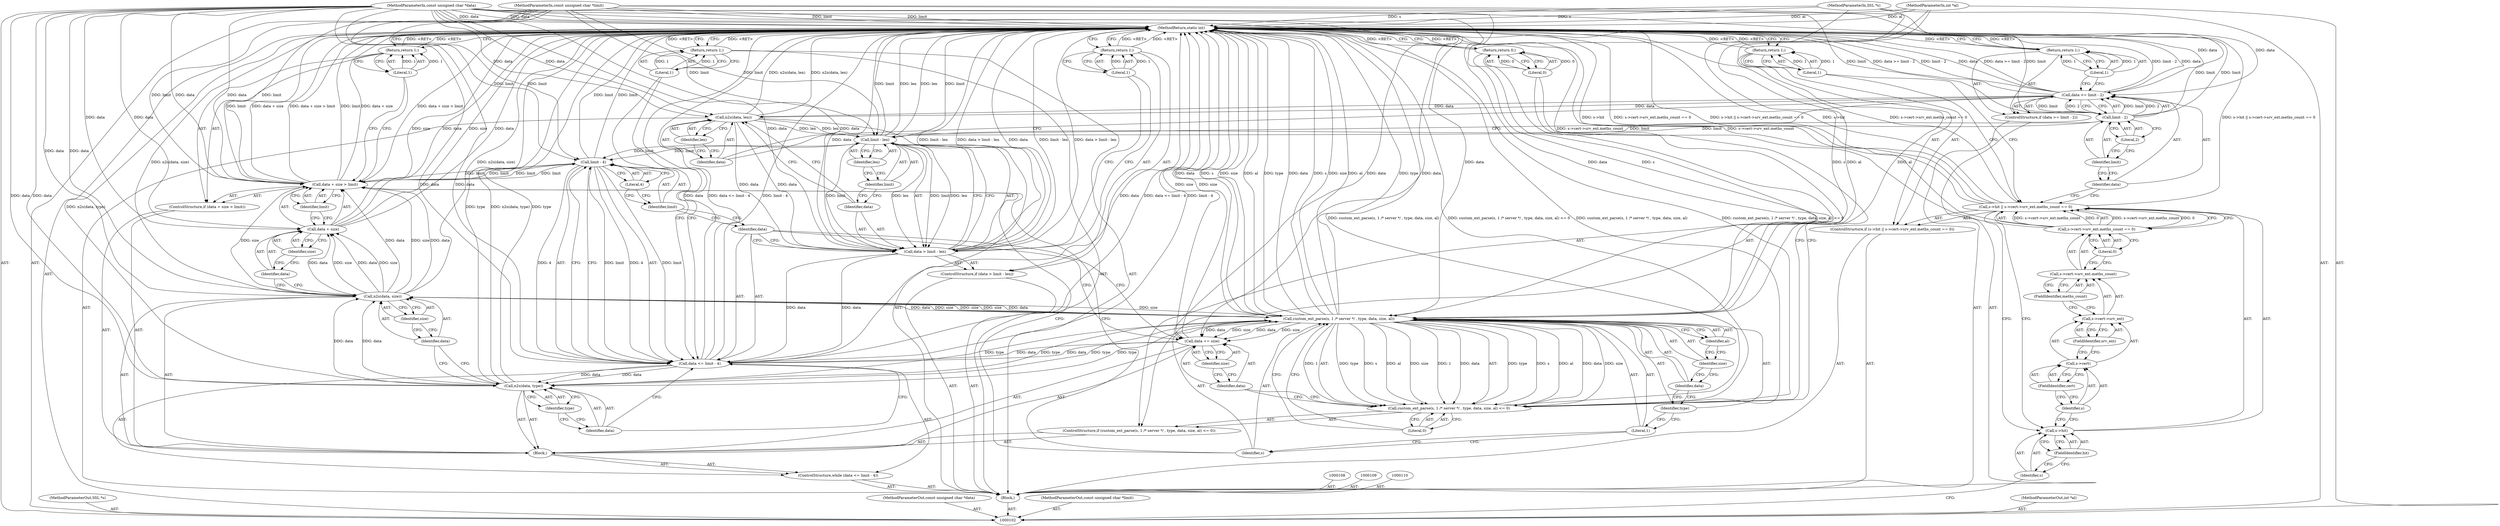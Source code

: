 digraph "1_openssl_a004e72b95835136d3f1ea90517f706c24c03da7_2" {
"1000184" [label="(MethodReturn,static int)"];
"1000103" [label="(MethodParameterIn,SSL *s)"];
"1000257" [label="(MethodParameterOut,SSL *s)"];
"1000130" [label="(Call,limit - 2)"];
"1000131" [label="(Identifier,limit)"];
"1000132" [label="(Literal,2)"];
"1000127" [label="(ControlStructure,if (data >= limit - 2))"];
"1000128" [label="(Call,data >= limit - 2)"];
"1000129" [label="(Identifier,data)"];
"1000134" [label="(Literal,1)"];
"1000133" [label="(Return,return 1;)"];
"1000137" [label="(Identifier,len)"];
"1000135" [label="(Call,n2s(data, len))"];
"1000136" [label="(Identifier,data)"];
"1000141" [label="(Call,limit - len)"];
"1000142" [label="(Identifier,limit)"];
"1000143" [label="(Identifier,len)"];
"1000138" [label="(ControlStructure,if (data > limit - len))"];
"1000139" [label="(Call,data > limit - len)"];
"1000140" [label="(Identifier,data)"];
"1000145" [label="(Literal,1)"];
"1000144" [label="(Return,return 1;)"];
"1000147" [label="(Call,data <= limit - 4)"];
"1000148" [label="(Identifier,data)"];
"1000149" [label="(Call,limit - 4)"];
"1000150" [label="(Identifier,limit)"];
"1000151" [label="(Literal,4)"];
"1000152" [label="(Block,)"];
"1000146" [label="(ControlStructure,while (data <= limit - 4))"];
"1000154" [label="(Identifier,data)"];
"1000155" [label="(Identifier,type)"];
"1000153" [label="(Call,n2s(data, type))"];
"1000104" [label="(MethodParameterIn,const unsigned char *data)"];
"1000258" [label="(MethodParameterOut,const unsigned char *data)"];
"1000157" [label="(Identifier,data)"];
"1000158" [label="(Identifier,size)"];
"1000156" [label="(Call,n2s(data, size))"];
"1000160" [label="(Call,data + size > limit)"];
"1000161" [label="(Call,data + size)"];
"1000162" [label="(Identifier,data)"];
"1000163" [label="(Identifier,size)"];
"1000164" [label="(Identifier,limit)"];
"1000159" [label="(ControlStructure,if (data + size > limit))"];
"1000165" [label="(Return,return 1;)"];
"1000166" [label="(Literal,1)"];
"1000168" [label="(Call,custom_ext_parse(s, 1 /* server */ , type, data, size, al) <= 0)"];
"1000169" [label="(Call,custom_ext_parse(s, 1 /* server */ , type, data, size, al))"];
"1000170" [label="(Identifier,s)"];
"1000171" [label="(Literal,1)"];
"1000172" [label="(Identifier,type)"];
"1000173" [label="(Identifier,data)"];
"1000174" [label="(Identifier,size)"];
"1000175" [label="(Identifier,al)"];
"1000176" [label="(Literal,0)"];
"1000167" [label="(ControlStructure,if (custom_ext_parse(s, 1 /* server */ , type, data, size, al) <= 0))"];
"1000177" [label="(Return,return 0;)"];
"1000178" [label="(Literal,0)"];
"1000181" [label="(Identifier,size)"];
"1000179" [label="(Call,data += size)"];
"1000180" [label="(Identifier,data)"];
"1000105" [label="(MethodParameterIn,const unsigned char *limit)"];
"1000259" [label="(MethodParameterOut,const unsigned char *limit)"];
"1000183" [label="(Literal,1)"];
"1000182" [label="(Return,return 1;)"];
"1000106" [label="(MethodParameterIn,int *al)"];
"1000260" [label="(MethodParameterOut,int *al)"];
"1000107" [label="(Block,)"];
"1000115" [label="(FieldIdentifier,hit)"];
"1000116" [label="(Call,s->cert->srv_ext.meths_count == 0)"];
"1000117" [label="(Call,s->cert->srv_ext.meths_count)"];
"1000118" [label="(Call,s->cert->srv_ext)"];
"1000119" [label="(Call,s->cert)"];
"1000120" [label="(Identifier,s)"];
"1000121" [label="(FieldIdentifier,cert)"];
"1000122" [label="(FieldIdentifier,srv_ext)"];
"1000123" [label="(FieldIdentifier,meths_count)"];
"1000111" [label="(ControlStructure,if (s->hit || s->cert->srv_ext.meths_count == 0))"];
"1000124" [label="(Literal,0)"];
"1000112" [label="(Call,s->hit || s->cert->srv_ext.meths_count == 0)"];
"1000113" [label="(Call,s->hit)"];
"1000114" [label="(Identifier,s)"];
"1000126" [label="(Literal,1)"];
"1000125" [label="(Return,return 1;)"];
"1000184" -> "1000102"  [label="AST: "];
"1000184" -> "1000125"  [label="CFG: "];
"1000184" -> "1000133"  [label="CFG: "];
"1000184" -> "1000144"  [label="CFG: "];
"1000184" -> "1000165"  [label="CFG: "];
"1000184" -> "1000177"  [label="CFG: "];
"1000184" -> "1000182"  [label="CFG: "];
"1000165" -> "1000184"  [label="DDG: <RET>"];
"1000144" -> "1000184"  [label="DDG: <RET>"];
"1000116" -> "1000184"  [label="DDG: s->cert->srv_ext.meths_count"];
"1000168" -> "1000184"  [label="DDG: custom_ext_parse(s, 1 /* server */ , type, data, size, al)"];
"1000168" -> "1000184"  [label="DDG: custom_ext_parse(s, 1 /* server */ , type, data, size, al) <= 0"];
"1000105" -> "1000184"  [label="DDG: limit"];
"1000160" -> "1000184"  [label="DDG: data + size > limit"];
"1000160" -> "1000184"  [label="DDG: limit"];
"1000160" -> "1000184"  [label="DDG: data + size"];
"1000139" -> "1000184"  [label="DDG: data"];
"1000139" -> "1000184"  [label="DDG: limit - len"];
"1000139" -> "1000184"  [label="DDG: data > limit - len"];
"1000179" -> "1000184"  [label="DDG: size"];
"1000153" -> "1000184"  [label="DDG: n2s(data, type)"];
"1000153" -> "1000184"  [label="DDG: type"];
"1000112" -> "1000184"  [label="DDG: s->hit || s->cert->srv_ext.meths_count == 0"];
"1000112" -> "1000184"  [label="DDG: s->hit"];
"1000112" -> "1000184"  [label="DDG: s->cert->srv_ext.meths_count == 0"];
"1000141" -> "1000184"  [label="DDG: len"];
"1000141" -> "1000184"  [label="DDG: limit"];
"1000130" -> "1000184"  [label="DDG: limit"];
"1000128" -> "1000184"  [label="DDG: limit - 2"];
"1000128" -> "1000184"  [label="DDG: data"];
"1000128" -> "1000184"  [label="DDG: data >= limit - 2"];
"1000169" -> "1000184"  [label="DDG: type"];
"1000169" -> "1000184"  [label="DDG: data"];
"1000169" -> "1000184"  [label="DDG: s"];
"1000169" -> "1000184"  [label="DDG: size"];
"1000169" -> "1000184"  [label="DDG: al"];
"1000104" -> "1000184"  [label="DDG: data"];
"1000103" -> "1000184"  [label="DDG: s"];
"1000147" -> "1000184"  [label="DDG: limit - 4"];
"1000147" -> "1000184"  [label="DDG: data"];
"1000147" -> "1000184"  [label="DDG: data <= limit - 4"];
"1000135" -> "1000184"  [label="DDG: n2s(data, len)"];
"1000149" -> "1000184"  [label="DDG: limit"];
"1000156" -> "1000184"  [label="DDG: n2s(data, size)"];
"1000161" -> "1000184"  [label="DDG: size"];
"1000161" -> "1000184"  [label="DDG: data"];
"1000106" -> "1000184"  [label="DDG: al"];
"1000125" -> "1000184"  [label="DDG: <RET>"];
"1000133" -> "1000184"  [label="DDG: <RET>"];
"1000177" -> "1000184"  [label="DDG: <RET>"];
"1000182" -> "1000184"  [label="DDG: <RET>"];
"1000103" -> "1000102"  [label="AST: "];
"1000103" -> "1000184"  [label="DDG: s"];
"1000103" -> "1000169"  [label="DDG: s"];
"1000257" -> "1000102"  [label="AST: "];
"1000130" -> "1000128"  [label="AST: "];
"1000130" -> "1000132"  [label="CFG: "];
"1000131" -> "1000130"  [label="AST: "];
"1000132" -> "1000130"  [label="AST: "];
"1000128" -> "1000130"  [label="CFG: "];
"1000130" -> "1000184"  [label="DDG: limit"];
"1000130" -> "1000128"  [label="DDG: limit"];
"1000130" -> "1000128"  [label="DDG: 2"];
"1000105" -> "1000130"  [label="DDG: limit"];
"1000130" -> "1000141"  [label="DDG: limit"];
"1000131" -> "1000130"  [label="AST: "];
"1000131" -> "1000129"  [label="CFG: "];
"1000132" -> "1000131"  [label="CFG: "];
"1000132" -> "1000130"  [label="AST: "];
"1000132" -> "1000131"  [label="CFG: "];
"1000130" -> "1000132"  [label="CFG: "];
"1000127" -> "1000107"  [label="AST: "];
"1000128" -> "1000127"  [label="AST: "];
"1000133" -> "1000127"  [label="AST: "];
"1000128" -> "1000127"  [label="AST: "];
"1000128" -> "1000130"  [label="CFG: "];
"1000129" -> "1000128"  [label="AST: "];
"1000130" -> "1000128"  [label="AST: "];
"1000134" -> "1000128"  [label="CFG: "];
"1000136" -> "1000128"  [label="CFG: "];
"1000128" -> "1000184"  [label="DDG: limit - 2"];
"1000128" -> "1000184"  [label="DDG: data"];
"1000128" -> "1000184"  [label="DDG: data >= limit - 2"];
"1000104" -> "1000128"  [label="DDG: data"];
"1000130" -> "1000128"  [label="DDG: limit"];
"1000130" -> "1000128"  [label="DDG: 2"];
"1000128" -> "1000135"  [label="DDG: data"];
"1000129" -> "1000128"  [label="AST: "];
"1000129" -> "1000112"  [label="CFG: "];
"1000131" -> "1000129"  [label="CFG: "];
"1000134" -> "1000133"  [label="AST: "];
"1000134" -> "1000128"  [label="CFG: "];
"1000133" -> "1000134"  [label="CFG: "];
"1000134" -> "1000133"  [label="DDG: 1"];
"1000133" -> "1000127"  [label="AST: "];
"1000133" -> "1000134"  [label="CFG: "];
"1000134" -> "1000133"  [label="AST: "];
"1000184" -> "1000133"  [label="CFG: "];
"1000133" -> "1000184"  [label="DDG: <RET>"];
"1000134" -> "1000133"  [label="DDG: 1"];
"1000137" -> "1000135"  [label="AST: "];
"1000137" -> "1000136"  [label="CFG: "];
"1000135" -> "1000137"  [label="CFG: "];
"1000135" -> "1000107"  [label="AST: "];
"1000135" -> "1000137"  [label="CFG: "];
"1000136" -> "1000135"  [label="AST: "];
"1000137" -> "1000135"  [label="AST: "];
"1000140" -> "1000135"  [label="CFG: "];
"1000135" -> "1000184"  [label="DDG: n2s(data, len)"];
"1000128" -> "1000135"  [label="DDG: data"];
"1000104" -> "1000135"  [label="DDG: data"];
"1000135" -> "1000139"  [label="DDG: data"];
"1000135" -> "1000141"  [label="DDG: len"];
"1000136" -> "1000135"  [label="AST: "];
"1000136" -> "1000128"  [label="CFG: "];
"1000137" -> "1000136"  [label="CFG: "];
"1000141" -> "1000139"  [label="AST: "];
"1000141" -> "1000143"  [label="CFG: "];
"1000142" -> "1000141"  [label="AST: "];
"1000143" -> "1000141"  [label="AST: "];
"1000139" -> "1000141"  [label="CFG: "];
"1000141" -> "1000184"  [label="DDG: len"];
"1000141" -> "1000184"  [label="DDG: limit"];
"1000141" -> "1000139"  [label="DDG: limit"];
"1000141" -> "1000139"  [label="DDG: len"];
"1000130" -> "1000141"  [label="DDG: limit"];
"1000105" -> "1000141"  [label="DDG: limit"];
"1000135" -> "1000141"  [label="DDG: len"];
"1000141" -> "1000149"  [label="DDG: limit"];
"1000142" -> "1000141"  [label="AST: "];
"1000142" -> "1000140"  [label="CFG: "];
"1000143" -> "1000142"  [label="CFG: "];
"1000143" -> "1000141"  [label="AST: "];
"1000143" -> "1000142"  [label="CFG: "];
"1000141" -> "1000143"  [label="CFG: "];
"1000138" -> "1000107"  [label="AST: "];
"1000139" -> "1000138"  [label="AST: "];
"1000144" -> "1000138"  [label="AST: "];
"1000139" -> "1000138"  [label="AST: "];
"1000139" -> "1000141"  [label="CFG: "];
"1000140" -> "1000139"  [label="AST: "];
"1000141" -> "1000139"  [label="AST: "];
"1000145" -> "1000139"  [label="CFG: "];
"1000148" -> "1000139"  [label="CFG: "];
"1000139" -> "1000184"  [label="DDG: data"];
"1000139" -> "1000184"  [label="DDG: limit - len"];
"1000139" -> "1000184"  [label="DDG: data > limit - len"];
"1000135" -> "1000139"  [label="DDG: data"];
"1000104" -> "1000139"  [label="DDG: data"];
"1000141" -> "1000139"  [label="DDG: limit"];
"1000141" -> "1000139"  [label="DDG: len"];
"1000139" -> "1000147"  [label="DDG: data"];
"1000140" -> "1000139"  [label="AST: "];
"1000140" -> "1000135"  [label="CFG: "];
"1000142" -> "1000140"  [label="CFG: "];
"1000145" -> "1000144"  [label="AST: "];
"1000145" -> "1000139"  [label="CFG: "];
"1000144" -> "1000145"  [label="CFG: "];
"1000145" -> "1000144"  [label="DDG: 1"];
"1000144" -> "1000138"  [label="AST: "];
"1000144" -> "1000145"  [label="CFG: "];
"1000145" -> "1000144"  [label="AST: "];
"1000184" -> "1000144"  [label="CFG: "];
"1000144" -> "1000184"  [label="DDG: <RET>"];
"1000145" -> "1000144"  [label="DDG: 1"];
"1000147" -> "1000146"  [label="AST: "];
"1000147" -> "1000149"  [label="CFG: "];
"1000148" -> "1000147"  [label="AST: "];
"1000149" -> "1000147"  [label="AST: "];
"1000154" -> "1000147"  [label="CFG: "];
"1000183" -> "1000147"  [label="CFG: "];
"1000147" -> "1000184"  [label="DDG: limit - 4"];
"1000147" -> "1000184"  [label="DDG: data"];
"1000147" -> "1000184"  [label="DDG: data <= limit - 4"];
"1000139" -> "1000147"  [label="DDG: data"];
"1000179" -> "1000147"  [label="DDG: data"];
"1000104" -> "1000147"  [label="DDG: data"];
"1000149" -> "1000147"  [label="DDG: limit"];
"1000149" -> "1000147"  [label="DDG: 4"];
"1000147" -> "1000153"  [label="DDG: data"];
"1000148" -> "1000147"  [label="AST: "];
"1000148" -> "1000179"  [label="CFG: "];
"1000148" -> "1000139"  [label="CFG: "];
"1000150" -> "1000148"  [label="CFG: "];
"1000149" -> "1000147"  [label="AST: "];
"1000149" -> "1000151"  [label="CFG: "];
"1000150" -> "1000149"  [label="AST: "];
"1000151" -> "1000149"  [label="AST: "];
"1000147" -> "1000149"  [label="CFG: "];
"1000149" -> "1000184"  [label="DDG: limit"];
"1000149" -> "1000147"  [label="DDG: limit"];
"1000149" -> "1000147"  [label="DDG: 4"];
"1000160" -> "1000149"  [label="DDG: limit"];
"1000141" -> "1000149"  [label="DDG: limit"];
"1000105" -> "1000149"  [label="DDG: limit"];
"1000149" -> "1000160"  [label="DDG: limit"];
"1000150" -> "1000149"  [label="AST: "];
"1000150" -> "1000148"  [label="CFG: "];
"1000151" -> "1000150"  [label="CFG: "];
"1000151" -> "1000149"  [label="AST: "];
"1000151" -> "1000150"  [label="CFG: "];
"1000149" -> "1000151"  [label="CFG: "];
"1000152" -> "1000146"  [label="AST: "];
"1000153" -> "1000152"  [label="AST: "];
"1000156" -> "1000152"  [label="AST: "];
"1000159" -> "1000152"  [label="AST: "];
"1000167" -> "1000152"  [label="AST: "];
"1000179" -> "1000152"  [label="AST: "];
"1000146" -> "1000107"  [label="AST: "];
"1000147" -> "1000146"  [label="AST: "];
"1000152" -> "1000146"  [label="AST: "];
"1000154" -> "1000153"  [label="AST: "];
"1000154" -> "1000147"  [label="CFG: "];
"1000155" -> "1000154"  [label="CFG: "];
"1000155" -> "1000153"  [label="AST: "];
"1000155" -> "1000154"  [label="CFG: "];
"1000153" -> "1000155"  [label="CFG: "];
"1000153" -> "1000152"  [label="AST: "];
"1000153" -> "1000155"  [label="CFG: "];
"1000154" -> "1000153"  [label="AST: "];
"1000155" -> "1000153"  [label="AST: "];
"1000157" -> "1000153"  [label="CFG: "];
"1000153" -> "1000184"  [label="DDG: n2s(data, type)"];
"1000153" -> "1000184"  [label="DDG: type"];
"1000147" -> "1000153"  [label="DDG: data"];
"1000104" -> "1000153"  [label="DDG: data"];
"1000169" -> "1000153"  [label="DDG: type"];
"1000153" -> "1000156"  [label="DDG: data"];
"1000153" -> "1000169"  [label="DDG: type"];
"1000104" -> "1000102"  [label="AST: "];
"1000104" -> "1000184"  [label="DDG: data"];
"1000104" -> "1000128"  [label="DDG: data"];
"1000104" -> "1000135"  [label="DDG: data"];
"1000104" -> "1000139"  [label="DDG: data"];
"1000104" -> "1000147"  [label="DDG: data"];
"1000104" -> "1000153"  [label="DDG: data"];
"1000104" -> "1000156"  [label="DDG: data"];
"1000104" -> "1000160"  [label="DDG: data"];
"1000104" -> "1000161"  [label="DDG: data"];
"1000104" -> "1000169"  [label="DDG: data"];
"1000104" -> "1000179"  [label="DDG: data"];
"1000258" -> "1000102"  [label="AST: "];
"1000157" -> "1000156"  [label="AST: "];
"1000157" -> "1000153"  [label="CFG: "];
"1000158" -> "1000157"  [label="CFG: "];
"1000158" -> "1000156"  [label="AST: "];
"1000158" -> "1000157"  [label="CFG: "];
"1000156" -> "1000158"  [label="CFG: "];
"1000156" -> "1000152"  [label="AST: "];
"1000156" -> "1000158"  [label="CFG: "];
"1000157" -> "1000156"  [label="AST: "];
"1000158" -> "1000156"  [label="AST: "];
"1000162" -> "1000156"  [label="CFG: "];
"1000156" -> "1000184"  [label="DDG: n2s(data, size)"];
"1000153" -> "1000156"  [label="DDG: data"];
"1000104" -> "1000156"  [label="DDG: data"];
"1000169" -> "1000156"  [label="DDG: size"];
"1000156" -> "1000160"  [label="DDG: data"];
"1000156" -> "1000160"  [label="DDG: size"];
"1000156" -> "1000161"  [label="DDG: data"];
"1000156" -> "1000161"  [label="DDG: size"];
"1000156" -> "1000169"  [label="DDG: data"];
"1000156" -> "1000169"  [label="DDG: size"];
"1000160" -> "1000159"  [label="AST: "];
"1000160" -> "1000164"  [label="CFG: "];
"1000161" -> "1000160"  [label="AST: "];
"1000164" -> "1000160"  [label="AST: "];
"1000166" -> "1000160"  [label="CFG: "];
"1000170" -> "1000160"  [label="CFG: "];
"1000160" -> "1000184"  [label="DDG: data + size > limit"];
"1000160" -> "1000184"  [label="DDG: limit"];
"1000160" -> "1000184"  [label="DDG: data + size"];
"1000160" -> "1000149"  [label="DDG: limit"];
"1000156" -> "1000160"  [label="DDG: data"];
"1000156" -> "1000160"  [label="DDG: size"];
"1000104" -> "1000160"  [label="DDG: data"];
"1000149" -> "1000160"  [label="DDG: limit"];
"1000105" -> "1000160"  [label="DDG: limit"];
"1000161" -> "1000160"  [label="AST: "];
"1000161" -> "1000163"  [label="CFG: "];
"1000162" -> "1000161"  [label="AST: "];
"1000163" -> "1000161"  [label="AST: "];
"1000164" -> "1000161"  [label="CFG: "];
"1000161" -> "1000184"  [label="DDG: size"];
"1000161" -> "1000184"  [label="DDG: data"];
"1000156" -> "1000161"  [label="DDG: data"];
"1000156" -> "1000161"  [label="DDG: size"];
"1000104" -> "1000161"  [label="DDG: data"];
"1000162" -> "1000161"  [label="AST: "];
"1000162" -> "1000156"  [label="CFG: "];
"1000163" -> "1000162"  [label="CFG: "];
"1000163" -> "1000161"  [label="AST: "];
"1000163" -> "1000162"  [label="CFG: "];
"1000161" -> "1000163"  [label="CFG: "];
"1000164" -> "1000160"  [label="AST: "];
"1000164" -> "1000161"  [label="CFG: "];
"1000160" -> "1000164"  [label="CFG: "];
"1000159" -> "1000152"  [label="AST: "];
"1000160" -> "1000159"  [label="AST: "];
"1000165" -> "1000159"  [label="AST: "];
"1000165" -> "1000159"  [label="AST: "];
"1000165" -> "1000166"  [label="CFG: "];
"1000166" -> "1000165"  [label="AST: "];
"1000184" -> "1000165"  [label="CFG: "];
"1000165" -> "1000184"  [label="DDG: <RET>"];
"1000166" -> "1000165"  [label="DDG: 1"];
"1000166" -> "1000165"  [label="AST: "];
"1000166" -> "1000160"  [label="CFG: "];
"1000165" -> "1000166"  [label="CFG: "];
"1000166" -> "1000165"  [label="DDG: 1"];
"1000168" -> "1000167"  [label="AST: "];
"1000168" -> "1000176"  [label="CFG: "];
"1000169" -> "1000168"  [label="AST: "];
"1000176" -> "1000168"  [label="AST: "];
"1000178" -> "1000168"  [label="CFG: "];
"1000180" -> "1000168"  [label="CFG: "];
"1000168" -> "1000184"  [label="DDG: custom_ext_parse(s, 1 /* server */ , type, data, size, al)"];
"1000168" -> "1000184"  [label="DDG: custom_ext_parse(s, 1 /* server */ , type, data, size, al) <= 0"];
"1000169" -> "1000168"  [label="DDG: type"];
"1000169" -> "1000168"  [label="DDG: s"];
"1000169" -> "1000168"  [label="DDG: al"];
"1000169" -> "1000168"  [label="DDG: size"];
"1000169" -> "1000168"  [label="DDG: 1"];
"1000169" -> "1000168"  [label="DDG: data"];
"1000169" -> "1000168"  [label="AST: "];
"1000169" -> "1000175"  [label="CFG: "];
"1000170" -> "1000169"  [label="AST: "];
"1000171" -> "1000169"  [label="AST: "];
"1000172" -> "1000169"  [label="AST: "];
"1000173" -> "1000169"  [label="AST: "];
"1000174" -> "1000169"  [label="AST: "];
"1000175" -> "1000169"  [label="AST: "];
"1000176" -> "1000169"  [label="CFG: "];
"1000169" -> "1000184"  [label="DDG: type"];
"1000169" -> "1000184"  [label="DDG: data"];
"1000169" -> "1000184"  [label="DDG: s"];
"1000169" -> "1000184"  [label="DDG: size"];
"1000169" -> "1000184"  [label="DDG: al"];
"1000169" -> "1000153"  [label="DDG: type"];
"1000169" -> "1000156"  [label="DDG: size"];
"1000169" -> "1000168"  [label="DDG: type"];
"1000169" -> "1000168"  [label="DDG: s"];
"1000169" -> "1000168"  [label="DDG: al"];
"1000169" -> "1000168"  [label="DDG: size"];
"1000169" -> "1000168"  [label="DDG: 1"];
"1000169" -> "1000168"  [label="DDG: data"];
"1000103" -> "1000169"  [label="DDG: s"];
"1000153" -> "1000169"  [label="DDG: type"];
"1000104" -> "1000169"  [label="DDG: data"];
"1000156" -> "1000169"  [label="DDG: data"];
"1000156" -> "1000169"  [label="DDG: size"];
"1000106" -> "1000169"  [label="DDG: al"];
"1000169" -> "1000179"  [label="DDG: size"];
"1000169" -> "1000179"  [label="DDG: data"];
"1000170" -> "1000169"  [label="AST: "];
"1000170" -> "1000160"  [label="CFG: "];
"1000171" -> "1000170"  [label="CFG: "];
"1000171" -> "1000169"  [label="AST: "];
"1000171" -> "1000170"  [label="CFG: "];
"1000172" -> "1000171"  [label="CFG: "];
"1000172" -> "1000169"  [label="AST: "];
"1000172" -> "1000171"  [label="CFG: "];
"1000173" -> "1000172"  [label="CFG: "];
"1000173" -> "1000169"  [label="AST: "];
"1000173" -> "1000172"  [label="CFG: "];
"1000174" -> "1000173"  [label="CFG: "];
"1000174" -> "1000169"  [label="AST: "];
"1000174" -> "1000173"  [label="CFG: "];
"1000175" -> "1000174"  [label="CFG: "];
"1000175" -> "1000169"  [label="AST: "];
"1000175" -> "1000174"  [label="CFG: "];
"1000169" -> "1000175"  [label="CFG: "];
"1000176" -> "1000168"  [label="AST: "];
"1000176" -> "1000169"  [label="CFG: "];
"1000168" -> "1000176"  [label="CFG: "];
"1000167" -> "1000152"  [label="AST: "];
"1000168" -> "1000167"  [label="AST: "];
"1000177" -> "1000167"  [label="AST: "];
"1000177" -> "1000167"  [label="AST: "];
"1000177" -> "1000178"  [label="CFG: "];
"1000178" -> "1000177"  [label="AST: "];
"1000184" -> "1000177"  [label="CFG: "];
"1000177" -> "1000184"  [label="DDG: <RET>"];
"1000178" -> "1000177"  [label="DDG: 0"];
"1000178" -> "1000177"  [label="AST: "];
"1000178" -> "1000168"  [label="CFG: "];
"1000177" -> "1000178"  [label="CFG: "];
"1000178" -> "1000177"  [label="DDG: 0"];
"1000181" -> "1000179"  [label="AST: "];
"1000181" -> "1000180"  [label="CFG: "];
"1000179" -> "1000181"  [label="CFG: "];
"1000179" -> "1000152"  [label="AST: "];
"1000179" -> "1000181"  [label="CFG: "];
"1000180" -> "1000179"  [label="AST: "];
"1000181" -> "1000179"  [label="AST: "];
"1000148" -> "1000179"  [label="CFG: "];
"1000179" -> "1000184"  [label="DDG: size"];
"1000179" -> "1000147"  [label="DDG: data"];
"1000169" -> "1000179"  [label="DDG: size"];
"1000169" -> "1000179"  [label="DDG: data"];
"1000104" -> "1000179"  [label="DDG: data"];
"1000180" -> "1000179"  [label="AST: "];
"1000180" -> "1000168"  [label="CFG: "];
"1000181" -> "1000180"  [label="CFG: "];
"1000105" -> "1000102"  [label="AST: "];
"1000105" -> "1000184"  [label="DDG: limit"];
"1000105" -> "1000130"  [label="DDG: limit"];
"1000105" -> "1000141"  [label="DDG: limit"];
"1000105" -> "1000149"  [label="DDG: limit"];
"1000105" -> "1000160"  [label="DDG: limit"];
"1000259" -> "1000102"  [label="AST: "];
"1000183" -> "1000182"  [label="AST: "];
"1000183" -> "1000147"  [label="CFG: "];
"1000182" -> "1000183"  [label="CFG: "];
"1000183" -> "1000182"  [label="DDG: 1"];
"1000182" -> "1000107"  [label="AST: "];
"1000182" -> "1000183"  [label="CFG: "];
"1000183" -> "1000182"  [label="AST: "];
"1000184" -> "1000182"  [label="CFG: "];
"1000182" -> "1000184"  [label="DDG: <RET>"];
"1000183" -> "1000182"  [label="DDG: 1"];
"1000106" -> "1000102"  [label="AST: "];
"1000106" -> "1000184"  [label="DDG: al"];
"1000106" -> "1000169"  [label="DDG: al"];
"1000260" -> "1000102"  [label="AST: "];
"1000107" -> "1000102"  [label="AST: "];
"1000108" -> "1000107"  [label="AST: "];
"1000109" -> "1000107"  [label="AST: "];
"1000110" -> "1000107"  [label="AST: "];
"1000111" -> "1000107"  [label="AST: "];
"1000127" -> "1000107"  [label="AST: "];
"1000135" -> "1000107"  [label="AST: "];
"1000138" -> "1000107"  [label="AST: "];
"1000146" -> "1000107"  [label="AST: "];
"1000182" -> "1000107"  [label="AST: "];
"1000115" -> "1000113"  [label="AST: "];
"1000115" -> "1000114"  [label="CFG: "];
"1000113" -> "1000115"  [label="CFG: "];
"1000116" -> "1000112"  [label="AST: "];
"1000116" -> "1000124"  [label="CFG: "];
"1000117" -> "1000116"  [label="AST: "];
"1000124" -> "1000116"  [label="AST: "];
"1000112" -> "1000116"  [label="CFG: "];
"1000116" -> "1000184"  [label="DDG: s->cert->srv_ext.meths_count"];
"1000116" -> "1000112"  [label="DDG: s->cert->srv_ext.meths_count"];
"1000116" -> "1000112"  [label="DDG: 0"];
"1000117" -> "1000116"  [label="AST: "];
"1000117" -> "1000123"  [label="CFG: "];
"1000118" -> "1000117"  [label="AST: "];
"1000123" -> "1000117"  [label="AST: "];
"1000124" -> "1000117"  [label="CFG: "];
"1000118" -> "1000117"  [label="AST: "];
"1000118" -> "1000122"  [label="CFG: "];
"1000119" -> "1000118"  [label="AST: "];
"1000122" -> "1000118"  [label="AST: "];
"1000123" -> "1000118"  [label="CFG: "];
"1000119" -> "1000118"  [label="AST: "];
"1000119" -> "1000121"  [label="CFG: "];
"1000120" -> "1000119"  [label="AST: "];
"1000121" -> "1000119"  [label="AST: "];
"1000122" -> "1000119"  [label="CFG: "];
"1000120" -> "1000119"  [label="AST: "];
"1000120" -> "1000113"  [label="CFG: "];
"1000121" -> "1000120"  [label="CFG: "];
"1000121" -> "1000119"  [label="AST: "];
"1000121" -> "1000120"  [label="CFG: "];
"1000119" -> "1000121"  [label="CFG: "];
"1000122" -> "1000118"  [label="AST: "];
"1000122" -> "1000119"  [label="CFG: "];
"1000118" -> "1000122"  [label="CFG: "];
"1000123" -> "1000117"  [label="AST: "];
"1000123" -> "1000118"  [label="CFG: "];
"1000117" -> "1000123"  [label="CFG: "];
"1000111" -> "1000107"  [label="AST: "];
"1000112" -> "1000111"  [label="AST: "];
"1000125" -> "1000111"  [label="AST: "];
"1000124" -> "1000116"  [label="AST: "];
"1000124" -> "1000117"  [label="CFG: "];
"1000116" -> "1000124"  [label="CFG: "];
"1000112" -> "1000111"  [label="AST: "];
"1000112" -> "1000113"  [label="CFG: "];
"1000112" -> "1000116"  [label="CFG: "];
"1000113" -> "1000112"  [label="AST: "];
"1000116" -> "1000112"  [label="AST: "];
"1000126" -> "1000112"  [label="CFG: "];
"1000129" -> "1000112"  [label="CFG: "];
"1000112" -> "1000184"  [label="DDG: s->hit || s->cert->srv_ext.meths_count == 0"];
"1000112" -> "1000184"  [label="DDG: s->hit"];
"1000112" -> "1000184"  [label="DDG: s->cert->srv_ext.meths_count == 0"];
"1000116" -> "1000112"  [label="DDG: s->cert->srv_ext.meths_count"];
"1000116" -> "1000112"  [label="DDG: 0"];
"1000113" -> "1000112"  [label="AST: "];
"1000113" -> "1000115"  [label="CFG: "];
"1000114" -> "1000113"  [label="AST: "];
"1000115" -> "1000113"  [label="AST: "];
"1000120" -> "1000113"  [label="CFG: "];
"1000112" -> "1000113"  [label="CFG: "];
"1000114" -> "1000113"  [label="AST: "];
"1000114" -> "1000102"  [label="CFG: "];
"1000115" -> "1000114"  [label="CFG: "];
"1000126" -> "1000125"  [label="AST: "];
"1000126" -> "1000112"  [label="CFG: "];
"1000125" -> "1000126"  [label="CFG: "];
"1000126" -> "1000125"  [label="DDG: 1"];
"1000125" -> "1000111"  [label="AST: "];
"1000125" -> "1000126"  [label="CFG: "];
"1000126" -> "1000125"  [label="AST: "];
"1000184" -> "1000125"  [label="CFG: "];
"1000125" -> "1000184"  [label="DDG: <RET>"];
"1000126" -> "1000125"  [label="DDG: 1"];
}
